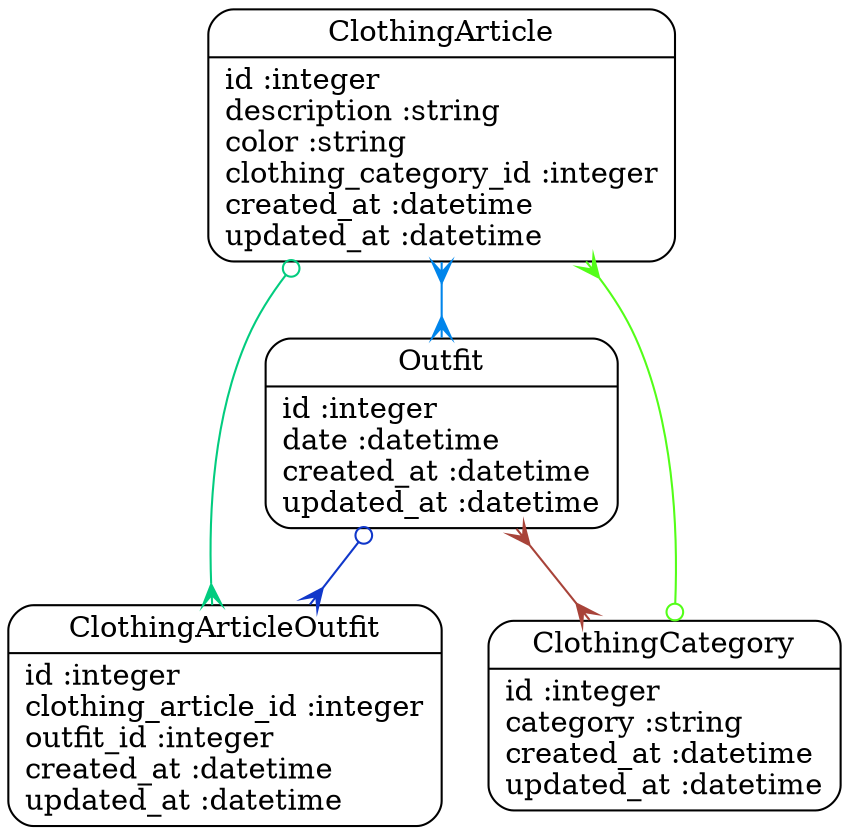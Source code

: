 digraph models_diagram {
	graph[overlap=false, splines=true]
	"ClothingArticle" [shape=Mrecord, label="{ClothingArticle|id :integer\ldescription :string\lcolor :string\lclothing_category_id :integer\lcreated_at :datetime\lupdated_at :datetime\l}"]
	"ClothingArticleOutfit" [shape=Mrecord, label="{ClothingArticleOutfit|id :integer\lclothing_article_id :integer\loutfit_id :integer\lcreated_at :datetime\lupdated_at :datetime\l}"]
	"ClothingCategory" [shape=Mrecord, label="{ClothingCategory|id :integer\lcategory :string\lcreated_at :datetime\lupdated_at :datetime\l}"]
	"Outfit" [shape=Mrecord, label="{Outfit|id :integer\ldate :datetime\lcreated_at :datetime\lupdated_at :datetime\l}"]
	"ClothingArticle" -> "ClothingArticleOutfit" [arrowtail=odot, arrowhead=crow, dir=both color="#02CC7F"]
	"ClothingArticle" -> "Outfit" [arrowtail=crow, arrowhead=crow, dir=both color="#0085EB"]
	"ClothingCategory" -> "ClothingArticle" [arrowtail=odot, arrowhead=crow, dir=both color="#53FE18"]
	"Outfit" -> "ClothingArticleOutfit" [arrowtail=odot, arrowhead=crow, dir=both color="#1037CA"]
	"Outfit" -> "ClothingCategory" [arrowtail=crow, arrowhead=crow, dir=both color="#A84339"]
}
